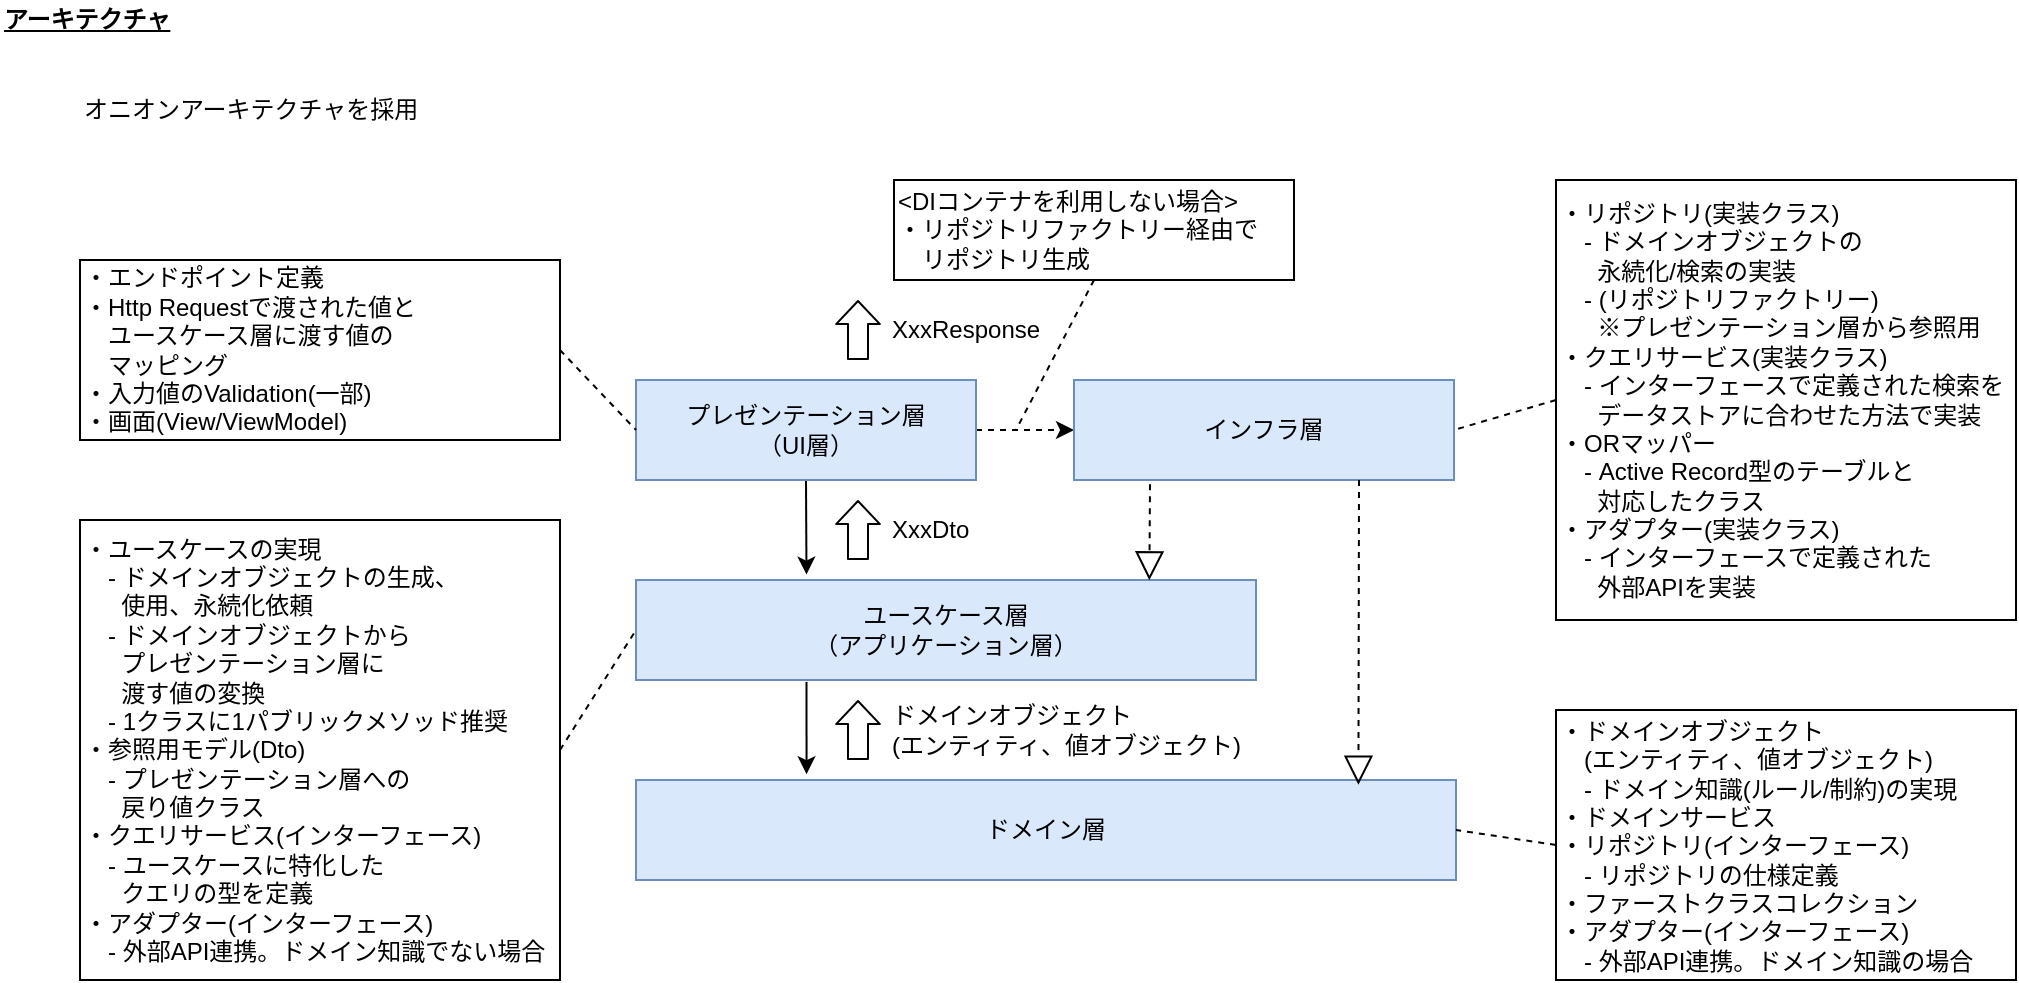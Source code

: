 <mxfile>
    <diagram id="Ks7neYWFnOVsLecFHzhK" name="ページ1">
        <mxGraphModel dx="1121" dy="1123" grid="1" gridSize="10" guides="1" tooltips="1" connect="1" arrows="1" fold="1" page="1" pageScale="1" pageWidth="1169" pageHeight="827" math="0" shadow="0">
            <root>
                <mxCell id="0"/>
                <mxCell id="1" parent="0"/>
                <mxCell id="2" value="&lt;u style=&quot;&quot;&gt;アーキテクチャ&lt;/u&gt;" style="text;html=1;strokeColor=none;fillColor=none;align=left;verticalAlign=middle;whiteSpace=wrap;rounded=0;fontStyle=1" vertex="1" parent="1">
                    <mxGeometry x="40" y="40" width="130" height="20" as="geometry"/>
                </mxCell>
                <mxCell id="13" style="edgeStyle=none;html=1;exitX=0.5;exitY=1;exitDx=0;exitDy=0;entryX=0.275;entryY=-0.054;entryDx=0;entryDy=0;entryPerimeter=0;" edge="1" parent="1" source="3" target="6">
                    <mxGeometry relative="1" as="geometry"/>
                </mxCell>
                <mxCell id="25" style="edgeStyle=none;html=1;exitX=1;exitY=0.5;exitDx=0;exitDy=0;entryX=0;entryY=0.5;entryDx=0;entryDy=0;dashed=1;endArrow=classic;endFill=1;" edge="1" parent="1" source="3" target="5">
                    <mxGeometry relative="1" as="geometry"/>
                </mxCell>
                <mxCell id="3" value="プレゼンテーション層&lt;br&gt;（UI層）" style="rounded=0;whiteSpace=wrap;html=1;fillColor=#dae8fc;strokeColor=#6c8ebf;" vertex="1" parent="1">
                    <mxGeometry x="358" y="230" width="170" height="50" as="geometry"/>
                </mxCell>
                <mxCell id="4" value="オニオンアーキテクチャを採用" style="text;html=1;strokeColor=none;fillColor=none;align=left;verticalAlign=middle;whiteSpace=wrap;rounded=0;" vertex="1" parent="1">
                    <mxGeometry x="80" y="80" width="180" height="30" as="geometry"/>
                </mxCell>
                <mxCell id="5" value="インフラ層" style="rounded=0;whiteSpace=wrap;html=1;fillColor=#dae8fc;strokeColor=#6c8ebf;" vertex="1" parent="1">
                    <mxGeometry x="577" y="230" width="190" height="50" as="geometry"/>
                </mxCell>
                <mxCell id="6" value="ユースケース層&lt;br&gt;（アプリケーション層）" style="rounded=0;whiteSpace=wrap;html=1;fillColor=#dae8fc;strokeColor=#6c8ebf;" vertex="1" parent="1">
                    <mxGeometry x="358" y="330" width="310" height="50" as="geometry"/>
                </mxCell>
                <mxCell id="8" value="ドメイン層" style="rounded=0;whiteSpace=wrap;html=1;fillColor=#dae8fc;strokeColor=#6c8ebf;" vertex="1" parent="1">
                    <mxGeometry x="358" y="430" width="410" height="50" as="geometry"/>
                </mxCell>
                <mxCell id="9" value="" style="endArrow=block;dashed=1;endFill=0;endSize=12;html=1;exitX=0.75;exitY=1;exitDx=0;exitDy=0;entryX=0.881;entryY=0.048;entryDx=0;entryDy=0;entryPerimeter=0;" edge="1" parent="1" source="5" target="8">
                    <mxGeometry width="160" relative="1" as="geometry">
                        <mxPoint x="598" y="540" as="sourcePoint"/>
                        <mxPoint x="721" y="420" as="targetPoint"/>
                    </mxGeometry>
                </mxCell>
                <mxCell id="11" value="" style="endArrow=block;dashed=1;endFill=0;endSize=12;html=1;exitX=0.2;exitY=1.042;exitDx=0;exitDy=0;exitPerimeter=0;entryX=0.828;entryY=0.003;entryDx=0;entryDy=0;entryPerimeter=0;" edge="1" parent="1" source="5" target="6">
                    <mxGeometry width="160" relative="1" as="geometry">
                        <mxPoint x="618" y="290" as="sourcePoint"/>
                        <mxPoint x="615" y="332" as="targetPoint"/>
                    </mxGeometry>
                </mxCell>
                <mxCell id="12" value="" style="endArrow=classic;html=1;exitX=0.275;exitY=1.021;exitDx=0;exitDy=0;exitPerimeter=0;entryX=0.208;entryY=-0.058;entryDx=0;entryDy=0;entryPerimeter=0;" edge="1" parent="1" source="6" target="8">
                    <mxGeometry width="50" height="50" relative="1" as="geometry">
                        <mxPoint x="588" y="350" as="sourcePoint"/>
                        <mxPoint x="638" y="300" as="targetPoint"/>
                    </mxGeometry>
                </mxCell>
                <mxCell id="16" style="edgeStyle=none;html=1;exitX=1;exitY=0.5;exitDx=0;exitDy=0;entryX=0;entryY=0.5;entryDx=0;entryDy=0;endArrow=none;endFill=0;dashed=1;" edge="1" parent="1" source="15" target="3">
                    <mxGeometry relative="1" as="geometry"/>
                </mxCell>
                <mxCell id="15" value="・エンドポイント定義&lt;br&gt;・Http Requestで渡された値と&lt;br&gt;　ユースケース層に渡す値の&lt;br&gt;　マッピング&lt;br&gt;・入力値のValidation(一部)&lt;br&gt;・画面(View/ViewModel)" style="rounded=0;whiteSpace=wrap;html=1;align=left;" vertex="1" parent="1">
                    <mxGeometry x="80" y="170" width="240" height="90" as="geometry"/>
                </mxCell>
                <mxCell id="18" style="edgeStyle=none;html=1;exitX=1;exitY=0.5;exitDx=0;exitDy=0;entryX=0;entryY=0.5;entryDx=0;entryDy=0;dashed=1;endArrow=none;endFill=0;" edge="1" parent="1" source="17" target="6">
                    <mxGeometry relative="1" as="geometry"/>
                </mxCell>
                <mxCell id="17" value="・ユースケースの実現&lt;br&gt;　- ドメインオブジェクトの生成、&lt;br&gt;　&amp;nbsp; 使用、永続化依頼&lt;br&gt;　- ドメインオブジェクトから&lt;br&gt;　&amp;nbsp; プレゼンテーション層に&lt;br&gt;　&amp;nbsp; 渡す値の変換&lt;br&gt;　- 1クラスに1パブリックメソッド推奨&lt;br&gt;・参照用モデル(Dto)&lt;br&gt;　- プレゼンテーション層への&lt;br&gt;　&amp;nbsp; 戻り値クラス&lt;br&gt;・クエリサービス(インターフェース)&lt;br&gt;　- ユースケースに特化した&lt;br&gt;　&amp;nbsp; クエリの型を定義&lt;br&gt;・アダプター(インターフェース)&lt;br&gt;　- 外部API連携。ドメイン知識でない場合" style="rounded=0;whiteSpace=wrap;html=1;align=left;" vertex="1" parent="1">
                    <mxGeometry x="80" y="300" width="240" height="230" as="geometry"/>
                </mxCell>
                <mxCell id="20" style="edgeStyle=none;html=1;exitX=0;exitY=0.5;exitDx=0;exitDy=0;entryX=1;entryY=0.5;entryDx=0;entryDy=0;dashed=1;endArrow=none;endFill=0;" edge="1" parent="1" source="19" target="5">
                    <mxGeometry relative="1" as="geometry"/>
                </mxCell>
                <mxCell id="19" value="・リポジトリ(実装クラス)&lt;br&gt;　- ドメインオブジェクトの&lt;br&gt;　&amp;nbsp; 永続化/検索の実装&lt;br&gt;　- (リポジトリファクトリー)&lt;br&gt;　&amp;nbsp; ※プレゼンテーション層から参照用&lt;br&gt;・クエリサービス(実装クラス)&lt;br&gt;　- インターフェースで定義された検索を&lt;br&gt;　&amp;nbsp; データストアに合わせた方法で実装&lt;br&gt;・ORマッパー&lt;br&gt;　- Active Record型のテーブルと&lt;br&gt;　&amp;nbsp; 対応したクラス&lt;br&gt;・アダプター(実装クラス)&lt;br&gt;　- インターフェースで定義された&lt;br&gt;　&amp;nbsp; 外部APIを実装" style="rounded=0;whiteSpace=wrap;html=1;align=left;" vertex="1" parent="1">
                    <mxGeometry x="818" y="130" width="230" height="220" as="geometry"/>
                </mxCell>
                <mxCell id="22" style="edgeStyle=none;html=1;exitX=0;exitY=0.5;exitDx=0;exitDy=0;entryX=1;entryY=0.5;entryDx=0;entryDy=0;dashed=1;endArrow=none;endFill=0;" edge="1" parent="1" source="21" target="8">
                    <mxGeometry relative="1" as="geometry"/>
                </mxCell>
                <mxCell id="21" value="・ドメインオブジェクト&lt;br&gt;　(エンティティ、値オブジェクト)&lt;br&gt;　- ドメイン知識(ルール/制約)の実現&lt;br&gt;・ドメインサービス&lt;br&gt;・リポジトリ(インターフェース)&lt;br&gt;　- リポジトリの仕様定義&lt;br&gt;・ファーストクラスコレクション&lt;br&gt;・アダプター(インターフェース)&lt;br&gt;　- 外部API連携。ドメイン知識の場合" style="rounded=0;whiteSpace=wrap;html=1;align=left;" vertex="1" parent="1">
                    <mxGeometry x="818" y="395" width="230" height="135" as="geometry"/>
                </mxCell>
                <mxCell id="27" style="edgeStyle=none;html=1;exitX=0.5;exitY=1;exitDx=0;exitDy=0;dashed=1;endArrow=none;endFill=0;" edge="1" parent="1" source="26">
                    <mxGeometry relative="1" as="geometry">
                        <mxPoint x="548" y="255" as="targetPoint"/>
                    </mxGeometry>
                </mxCell>
                <mxCell id="26" value="&amp;lt;DIコンテナを利用しない場合&amp;gt;&lt;br&gt;・リポジトリファクトリー経由で&lt;br&gt;　リポジトリ生成" style="rounded=0;whiteSpace=wrap;html=1;align=left;" vertex="1" parent="1">
                    <mxGeometry x="487" y="130" width="200" height="50" as="geometry"/>
                </mxCell>
                <mxCell id="30" value="" style="shape=flexArrow;endArrow=classic;html=1;endWidth=10.857;endSize=3.514;" edge="1" parent="1">
                    <mxGeometry width="50" height="50" relative="1" as="geometry">
                        <mxPoint x="469" y="320" as="sourcePoint"/>
                        <mxPoint x="469" y="290" as="targetPoint"/>
                    </mxGeometry>
                </mxCell>
                <mxCell id="31" value="XxxDto" style="text;html=1;strokeColor=none;fillColor=none;align=left;verticalAlign=middle;whiteSpace=wrap;rounded=0;" vertex="1" parent="1">
                    <mxGeometry x="484" y="290" width="60" height="30" as="geometry"/>
                </mxCell>
                <mxCell id="36" value="XxxResponse" style="text;html=1;strokeColor=none;fillColor=none;align=left;verticalAlign=middle;whiteSpace=wrap;rounded=0;" vertex="1" parent="1">
                    <mxGeometry x="484" y="190" width="60" height="30" as="geometry"/>
                </mxCell>
                <mxCell id="37" value="" style="shape=flexArrow;endArrow=classic;html=1;endWidth=10.857;endSize=3.514;align=left;" edge="1" parent="1">
                    <mxGeometry width="50" height="50" relative="1" as="geometry">
                        <mxPoint x="469" y="220.0" as="sourcePoint"/>
                        <mxPoint x="469" y="190.0" as="targetPoint"/>
                    </mxGeometry>
                </mxCell>
                <mxCell id="38" value="" style="shape=flexArrow;endArrow=classic;html=1;endWidth=10.857;endSize=3.514;" edge="1" parent="1">
                    <mxGeometry width="50" height="50" relative="1" as="geometry">
                        <mxPoint x="469" y="420" as="sourcePoint"/>
                        <mxPoint x="469" y="390" as="targetPoint"/>
                    </mxGeometry>
                </mxCell>
                <mxCell id="39" value="ドメインオブジェクト&lt;br&gt;(エンティティ、値オブジェクト)" style="text;html=1;strokeColor=none;fillColor=none;align=left;verticalAlign=middle;whiteSpace=wrap;rounded=0;" vertex="1" parent="1">
                    <mxGeometry x="484" y="390" width="194" height="30" as="geometry"/>
                </mxCell>
            </root>
        </mxGraphModel>
    </diagram>
</mxfile>
